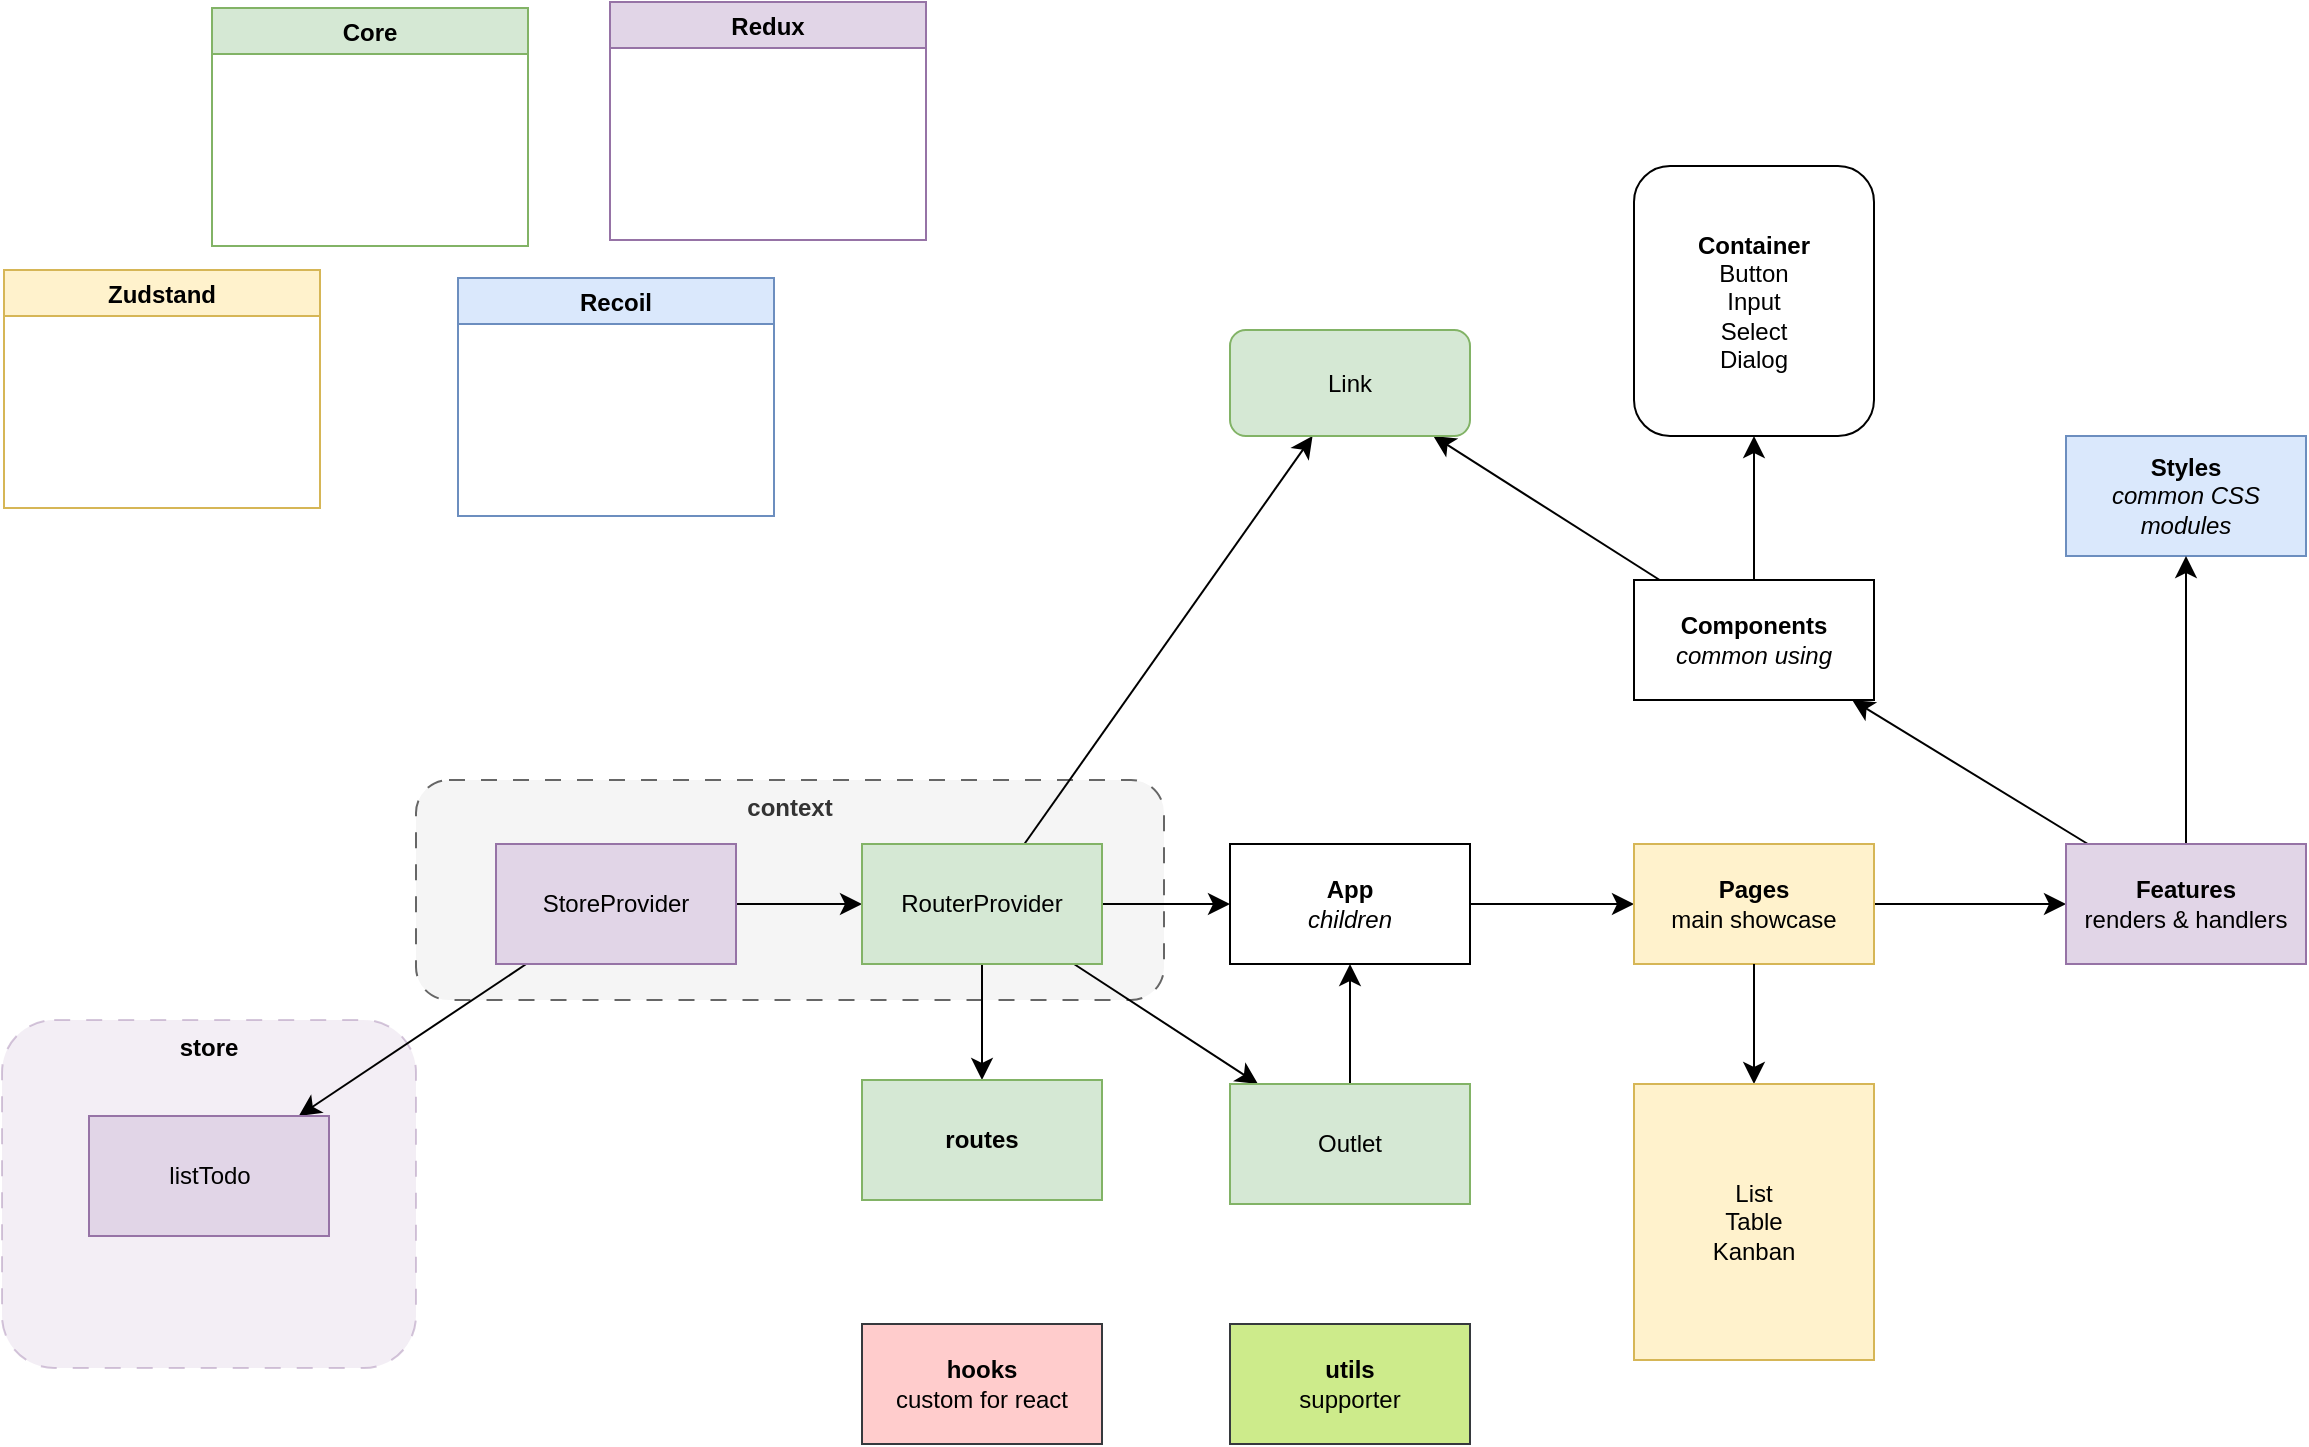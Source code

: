 <mxfile version="24.7.17" pages="2">
  <diagram id="2spP6fZre4tpmlTspzjA" name="To do list - React">
    <mxGraphModel dx="2234" dy="1196" grid="0" gridSize="10" guides="1" tooltips="1" connect="1" arrows="1" fold="1" page="0" pageScale="1" pageWidth="850" pageHeight="1100" math="0" shadow="0">
      <root>
        <mxCell id="0" />
        <mxCell id="1" parent="0" />
        <mxCell id="2zN6kfxq5V9tb6Kz_Sen-36" value="store" style="rounded=1;whiteSpace=wrap;html=1;verticalAlign=top;fontStyle=1;dashed=1;dashPattern=8 8;fillColor=#e1d5e7;strokeColor=#9673a6;opacity=40;" vertex="1" parent="1">
          <mxGeometry x="-472" y="348" width="207" height="174" as="geometry" />
        </mxCell>
        <mxCell id="2zN6kfxq5V9tb6Kz_Sen-35" value="context" style="rounded=1;whiteSpace=wrap;html=1;verticalAlign=top;fontStyle=1;dashed=1;dashPattern=8 8;fillColor=#f5f5f5;fontColor=#333333;strokeColor=#666666;" vertex="1" parent="1">
          <mxGeometry x="-265" y="228" width="374" height="110" as="geometry" />
        </mxCell>
        <mxCell id="2zN6kfxq5V9tb6Kz_Sen-3" value="Recoil" style="swimlane;fillColor=#dae8fc;strokeColor=#6c8ebf;" vertex="1" parent="1">
          <mxGeometry x="-244" y="-23" width="158" height="119" as="geometry" />
        </mxCell>
        <mxCell id="2zN6kfxq5V9tb6Kz_Sen-8" value="" style="edgeStyle=none;curved=1;rounded=0;orthogonalLoop=1;jettySize=auto;html=1;fontSize=12;startSize=8;endSize=8;" edge="1" parent="1" source="2zN6kfxq5V9tb6Kz_Sen-1" target="2zN6kfxq5V9tb6Kz_Sen-7">
          <mxGeometry relative="1" as="geometry" />
        </mxCell>
        <mxCell id="2zN6kfxq5V9tb6Kz_Sen-17" value="" style="edgeStyle=none;curved=1;rounded=0;orthogonalLoop=1;jettySize=auto;html=1;fontSize=12;startSize=8;endSize=8;" edge="1" parent="1" source="2zN6kfxq5V9tb6Kz_Sen-1" target="2zN6kfxq5V9tb6Kz_Sen-16">
          <mxGeometry relative="1" as="geometry" />
        </mxCell>
        <mxCell id="2zN6kfxq5V9tb6Kz_Sen-1" value="StoreProvider" style="rounded=0;whiteSpace=wrap;html=1;fillColor=#e1d5e7;strokeColor=#9673a6;" vertex="1" parent="1">
          <mxGeometry x="-225" y="260" width="120" height="60" as="geometry" />
        </mxCell>
        <mxCell id="2zN6kfxq5V9tb6Kz_Sen-4" value="Core" style="swimlane;fillColor=#d5e8d4;strokeColor=#82b366;" vertex="1" parent="1">
          <mxGeometry x="-367" y="-158" width="158" height="119" as="geometry" />
        </mxCell>
        <mxCell id="2zN6kfxq5V9tb6Kz_Sen-5" value="Redux" style="swimlane;fillColor=#e1d5e7;strokeColor=#9673a6;" vertex="1" parent="1">
          <mxGeometry x="-168" y="-161" width="158" height="119" as="geometry" />
        </mxCell>
        <mxCell id="2zN6kfxq5V9tb6Kz_Sen-6" value="Zudstand" style="swimlane;fillColor=#fff2cc;strokeColor=#d6b656;" vertex="1" parent="1">
          <mxGeometry x="-471" y="-27" width="158" height="119" as="geometry" />
        </mxCell>
        <mxCell id="2zN6kfxq5V9tb6Kz_Sen-10" value="" style="edgeStyle=none;curved=1;rounded=0;orthogonalLoop=1;jettySize=auto;html=1;fontSize=12;startSize=8;endSize=8;" edge="1" parent="1" source="2zN6kfxq5V9tb6Kz_Sen-7" target="2zN6kfxq5V9tb6Kz_Sen-9">
          <mxGeometry relative="1" as="geometry" />
        </mxCell>
        <mxCell id="2zN6kfxq5V9tb6Kz_Sen-12" value="" style="edgeStyle=none;curved=1;rounded=0;orthogonalLoop=1;jettySize=auto;html=1;fontSize=12;startSize=8;endSize=8;" edge="1" parent="1" source="2zN6kfxq5V9tb6Kz_Sen-7" target="2zN6kfxq5V9tb6Kz_Sen-11">
          <mxGeometry relative="1" as="geometry" />
        </mxCell>
        <mxCell id="2zN6kfxq5V9tb6Kz_Sen-13" style="edgeStyle=none;curved=1;rounded=0;orthogonalLoop=1;jettySize=auto;html=1;fontSize=12;startSize=8;endSize=8;" edge="1" parent="1" source="2zN6kfxq5V9tb6Kz_Sen-7" target="2zN6kfxq5V9tb6Kz_Sen-14">
          <mxGeometry relative="1" as="geometry">
            <mxPoint x="179" y="376" as="targetPoint" />
          </mxGeometry>
        </mxCell>
        <mxCell id="2zN6kfxq5V9tb6Kz_Sen-33" style="edgeStyle=none;curved=1;rounded=0;orthogonalLoop=1;jettySize=auto;html=1;fontSize=12;startSize=8;endSize=8;" edge="1" parent="1" source="2zN6kfxq5V9tb6Kz_Sen-7" target="2zN6kfxq5V9tb6Kz_Sen-32">
          <mxGeometry relative="1" as="geometry" />
        </mxCell>
        <mxCell id="2zN6kfxq5V9tb6Kz_Sen-7" value="RouterProvider" style="rounded=0;whiteSpace=wrap;html=1;fillColor=#d5e8d4;strokeColor=#82b366;" vertex="1" parent="1">
          <mxGeometry x="-42" y="260" width="120" height="60" as="geometry" />
        </mxCell>
        <mxCell id="2zN6kfxq5V9tb6Kz_Sen-20" style="edgeStyle=none;curved=1;rounded=0;orthogonalLoop=1;jettySize=auto;html=1;fontSize=12;startSize=8;endSize=8;" edge="1" parent="1" source="2zN6kfxq5V9tb6Kz_Sen-9" target="2zN6kfxq5V9tb6Kz_Sen-22">
          <mxGeometry relative="1" as="geometry">
            <mxPoint x="344" y="183" as="targetPoint" />
          </mxGeometry>
        </mxCell>
        <mxCell id="2zN6kfxq5V9tb6Kz_Sen-9" value="&lt;div&gt;&lt;b&gt;App&lt;/b&gt;&lt;/div&gt;&lt;i&gt;children&lt;/i&gt;" style="rounded=0;whiteSpace=wrap;html=1;" vertex="1" parent="1">
          <mxGeometry x="142" y="260" width="120" height="60" as="geometry" />
        </mxCell>
        <mxCell id="2zN6kfxq5V9tb6Kz_Sen-11" value="routes" style="rounded=0;whiteSpace=wrap;html=1;fillColor=#d5e8d4;strokeColor=#82b366;fontStyle=1" vertex="1" parent="1">
          <mxGeometry x="-42" y="378" width="120" height="60" as="geometry" />
        </mxCell>
        <mxCell id="2zN6kfxq5V9tb6Kz_Sen-15" style="edgeStyle=none;curved=1;rounded=0;orthogonalLoop=1;jettySize=auto;html=1;fontSize=12;startSize=8;endSize=8;" edge="1" parent="1" source="2zN6kfxq5V9tb6Kz_Sen-14" target="2zN6kfxq5V9tb6Kz_Sen-9">
          <mxGeometry relative="1" as="geometry" />
        </mxCell>
        <mxCell id="2zN6kfxq5V9tb6Kz_Sen-14" value="Outlet" style="whiteSpace=wrap;html=1;fillColor=#d5e8d4;strokeColor=#82b366;" vertex="1" parent="1">
          <mxGeometry x="142" y="380" width="120" height="60" as="geometry" />
        </mxCell>
        <mxCell id="2zN6kfxq5V9tb6Kz_Sen-16" value="listTodo" style="rounded=0;whiteSpace=wrap;html=1;fillColor=#e1d5e7;strokeColor=#9673a6;" vertex="1" parent="1">
          <mxGeometry x="-428.5" y="396" width="120" height="60" as="geometry" />
        </mxCell>
        <mxCell id="2zN6kfxq5V9tb6Kz_Sen-19" value="&lt;div&gt;&lt;b&gt;Container&lt;/b&gt;&lt;br&gt;&lt;/div&gt;&lt;div&gt;Button&lt;/div&gt;&lt;div&gt;Input&lt;/div&gt;&lt;div&gt;Select&lt;/div&gt;&lt;div&gt;Dialog&lt;br&gt;&lt;/div&gt;" style="rounded=1;whiteSpace=wrap;html=1;" vertex="1" parent="1">
          <mxGeometry x="344" y="-79" width="120" height="135" as="geometry" />
        </mxCell>
        <mxCell id="2zN6kfxq5V9tb6Kz_Sen-30" style="edgeStyle=none;curved=1;rounded=0;orthogonalLoop=1;jettySize=auto;html=1;fontSize=12;startSize=8;endSize=8;" edge="1" parent="1" source="2zN6kfxq5V9tb6Kz_Sen-21" target="2zN6kfxq5V9tb6Kz_Sen-19">
          <mxGeometry relative="1" as="geometry" />
        </mxCell>
        <mxCell id="2zN6kfxq5V9tb6Kz_Sen-31" style="edgeStyle=none;curved=1;rounded=0;orthogonalLoop=1;jettySize=auto;html=1;fontSize=12;startSize=8;endSize=8;" edge="1" parent="1" source="2zN6kfxq5V9tb6Kz_Sen-21" target="2zN6kfxq5V9tb6Kz_Sen-32">
          <mxGeometry relative="1" as="geometry">
            <mxPoint x="291" y="61" as="targetPoint" />
          </mxGeometry>
        </mxCell>
        <mxCell id="2zN6kfxq5V9tb6Kz_Sen-21" value="&lt;div&gt;&lt;b&gt;Components&lt;/b&gt;&lt;/div&gt;&lt;div&gt;&lt;i&gt;common using&lt;/i&gt;&lt;br&gt;&lt;/div&gt;" style="rounded=0;whiteSpace=wrap;html=1;" vertex="1" parent="1">
          <mxGeometry x="344" y="128" width="120" height="60" as="geometry" />
        </mxCell>
        <mxCell id="2zN6kfxq5V9tb6Kz_Sen-26" style="edgeStyle=none;curved=1;rounded=0;orthogonalLoop=1;jettySize=auto;html=1;fontSize=12;startSize=8;endSize=8;" edge="1" parent="1" source="2zN6kfxq5V9tb6Kz_Sen-22" target="2zN6kfxq5V9tb6Kz_Sen-25">
          <mxGeometry relative="1" as="geometry" />
        </mxCell>
        <mxCell id="2zN6kfxq5V9tb6Kz_Sen-22" value="&lt;div&gt;&lt;b&gt;Pages&lt;/b&gt;&lt;/div&gt;&lt;div&gt;main showcase&lt;br&gt;&lt;/div&gt;" style="rounded=0;whiteSpace=wrap;html=1;fillColor=#fff2cc;strokeColor=#d6b656;" vertex="1" parent="1">
          <mxGeometry x="344" y="260" width="120" height="60" as="geometry" />
        </mxCell>
        <mxCell id="2zN6kfxq5V9tb6Kz_Sen-23" value="&lt;b&gt;Styles&lt;/b&gt;&lt;br&gt;&lt;i&gt;common CSS modules&lt;/i&gt;" style="rounded=0;whiteSpace=wrap;html=1;fillColor=#dae8fc;strokeColor=#6c8ebf;" vertex="1" parent="1">
          <mxGeometry x="560" y="56" width="120" height="60" as="geometry" />
        </mxCell>
        <mxCell id="2zN6kfxq5V9tb6Kz_Sen-27" style="edgeStyle=none;curved=1;rounded=0;orthogonalLoop=1;jettySize=auto;html=1;fontSize=12;startSize=8;endSize=8;" edge="1" parent="1" source="2zN6kfxq5V9tb6Kz_Sen-25" target="2zN6kfxq5V9tb6Kz_Sen-21">
          <mxGeometry relative="1" as="geometry" />
        </mxCell>
        <mxCell id="2zN6kfxq5V9tb6Kz_Sen-29" style="edgeStyle=none;curved=1;rounded=0;orthogonalLoop=1;jettySize=auto;html=1;fontSize=12;startSize=8;endSize=8;" edge="1" parent="1" source="2zN6kfxq5V9tb6Kz_Sen-25" target="2zN6kfxq5V9tb6Kz_Sen-23">
          <mxGeometry relative="1" as="geometry" />
        </mxCell>
        <mxCell id="2zN6kfxq5V9tb6Kz_Sen-39" value="" style="edgeStyle=none;curved=1;rounded=0;orthogonalLoop=1;jettySize=auto;html=1;fontSize=12;startSize=8;endSize=8;" edge="1" parent="1" source="2zN6kfxq5V9tb6Kz_Sen-22" target="2zN6kfxq5V9tb6Kz_Sen-38">
          <mxGeometry relative="1" as="geometry" />
        </mxCell>
        <mxCell id="2zN6kfxq5V9tb6Kz_Sen-25" value="&lt;div&gt;&lt;b&gt;Features&lt;/b&gt;&lt;/div&gt;&lt;div&gt;renders &amp;amp; handlers&lt;br&gt;&lt;/div&gt;" style="rounded=0;whiteSpace=wrap;html=1;fillColor=#e1d5e7;strokeColor=#9673a6;" vertex="1" parent="1">
          <mxGeometry x="560" y="260" width="120" height="60" as="geometry" />
        </mxCell>
        <mxCell id="2zN6kfxq5V9tb6Kz_Sen-32" value="Link" style="rounded=1;whiteSpace=wrap;html=1;fillColor=#d5e8d4;strokeColor=#82b366;" vertex="1" parent="1">
          <mxGeometry x="142" y="3" width="120" height="53" as="geometry" />
        </mxCell>
        <mxCell id="2zN6kfxq5V9tb6Kz_Sen-34" value="&lt;div&gt;&lt;b&gt;utils&lt;/b&gt;&lt;/div&gt;&lt;div&gt;supporter&lt;br&gt;&lt;/div&gt;" style="rounded=0;whiteSpace=wrap;html=1;fillColor=#cdeb8b;strokeColor=#36393d;" vertex="1" parent="1">
          <mxGeometry x="142" y="500" width="120" height="60" as="geometry" />
        </mxCell>
        <mxCell id="2zN6kfxq5V9tb6Kz_Sen-37" value="&lt;div&gt;&lt;b&gt;hooks&lt;/b&gt;&lt;/div&gt;&lt;div&gt;custom for react&lt;br&gt;&lt;/div&gt;" style="rounded=0;whiteSpace=wrap;html=1;fillColor=#ffcccc;strokeColor=#36393d;" vertex="1" parent="1">
          <mxGeometry x="-42" y="500" width="120" height="60" as="geometry" />
        </mxCell>
        <mxCell id="2zN6kfxq5V9tb6Kz_Sen-38" value="&lt;div&gt;List&lt;/div&gt;&lt;div&gt;Table&lt;/div&gt;&lt;div&gt;Kanban&lt;br&gt;&lt;/div&gt;" style="rounded=0;whiteSpace=wrap;html=1;fillColor=#fff2cc;strokeColor=#d6b656;" vertex="1" parent="1">
          <mxGeometry x="344" y="380" width="120" height="138" as="geometry" />
        </mxCell>
      </root>
    </mxGraphModel>
  </diagram>
  <diagram id="-CaTIa43keVawWyELxzH" name="Page-2">
    <mxGraphModel grid="0" page="0" gridSize="10" guides="1" tooltips="1" connect="1" arrows="1" fold="1" pageScale="1" pageWidth="850" pageHeight="1100" math="0" shadow="0">
      <root>
        <mxCell id="0" />
        <mxCell id="1" parent="0" />
      </root>
    </mxGraphModel>
  </diagram>
</mxfile>
